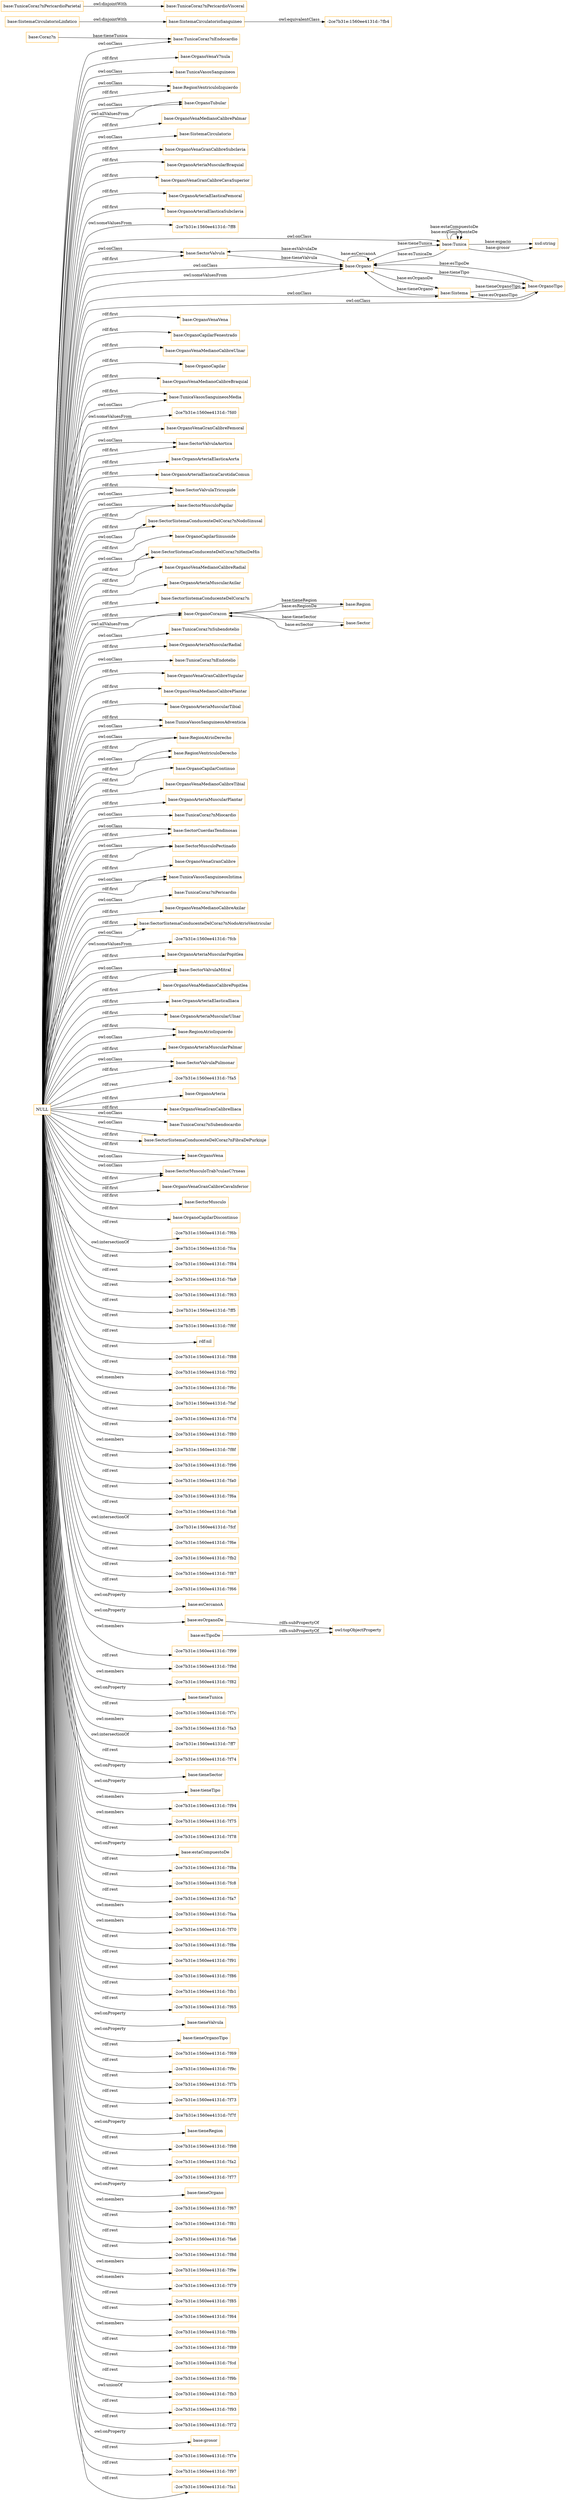 digraph ar2dtool_diagram { 
rankdir=LR;
size="1501"
node [shape = rectangle, color="orange"]; "base:OrganoVenaV?nula" "base:TunicaVasosSanguineos" "base:RegionVentriculoIzquierdo" "base:OrganoTubular" "base:OrganoVenaMedianoCalibrePalmar" "base:SistemaCirculatorio" "base:OrganoVenaGranCalibreSubclavia" "base:OrganoArteriaMuscularBraquial" "base:OrganoVenaGranCalibreCavaSuperior" "base:OrganoArteriaElasticaFemoral" "base:SistemaCirculatorioSanguineo" "base:Sector" "-2ce7b31e:1560ee4131d:-7fb4" "base:Region" "base:OrganoArteriaElasticaSubclavia" "-2ce7b31e:1560ee4131d:-7ff8" "base:SectorValvula" "base:OrganoVenaVena" "base:OrganoCapilarFenestrado" "base:OrganoVenaMedianoCalibreUlnar" "base:OrganoCapilar" "base:OrganoVenaMedianoCalibreBraquial" "base:TunicaVasosSanguineosMedia" "-2ce7b31e:1560ee4131d:-7fd0" "base:OrganoVenaGranCalibreFemoral" "base:SectorValvulaAortica" "base:OrganoArteriaElasticaAorta" "base:TunicaCoraz?nPericardioParietal" "base:OrganoArteriaElasticaCarotidaComun" "base:SistemaCirculatorioLinfatico" "base:Sistema" "base:SectorValvulaTricuspide" "base:SectorMusculoPapilar" "base:SectorSistemaConducenteDelCoraz?nNodoSinusal" "base:OrganoCapilarSinusoide" "base:SectorSistemaConducenteDelCoraz?nHazDeHis" "base:OrganoVenaMedianoCalibreRadial" "base:OrganoArteriaMuscularAxilar" "base:SectorSistemaConducenteDelCoraz?n" "base:OrganoCorazon" "base:TunicaCoraz?nSubendotelio" "base:OrganoArteriaMuscularRadial" "base:TunicaCoraz?nPericardioVisceral" "base:TunicaCoraz?nEndotelio" "base:OrganoVenaGranCalibreYugular" "base:OrganoVenaMedianoCalibrePlantar" "base:OrganoArteriaMuscularTibial" "base:TunicaVasosSanguineosAdventicia" "base:RegionAtrioDerecho" "base:RegionVentriculoDerecho" "base:OrganoCapilarContinuo" "base:OrganoVenaMedianoCalibreTibial" "base:OrganoArteriaMuscularPlantar" "base:TunicaCoraz?nMiocardio" "base:SectorCuerdasTendinosas" "base:SectorMusculoPectinado" "base:Organo" "base:OrganoVenaGranCalibre" "base:TunicaVasosSanguineosIntima" "base:TunicaCoraz?nPericardio" "base:OrganoVenaMedianoCalibreAxilar" "base:SectorSistemaConducenteDelCoraz?nNodoAtrioVentricular" "-2ce7b31e:1560ee4131d:-7fcb" "base:OrganoTipo" "base:OrganoArteriaMuscularPopitlea" "base:SectorValvulaMitral" "base:Tunica" "base:OrganoVenaMedianoCalibrePopitlea" "base:OrganoArteriaElasticaIliaca" "base:OrganoArteriaMuscularUlnar" "base:RegionAtrioIzquierdo" "base:OrganoArteriaMuscularPalmar" "base:SectorValvulaPulmonar" "base:TunicaCoraz?nEndocardio" "base:OrganoArteria" "base:OrganoVenaGranCalibreIliaca" "base:TunicaCoraz?nSubendocardio" "base:SectorSistemaConducenteDelCoraz?nFibraDePurkinje" "base:OrganoVena" "base:SectorMusculoTrab?culasC?rneas" "base:OrganoVenaGranCalibreCavaInferior" "base:SectorMusculo" "base:OrganoCapilarDiscontinuo" ; /*classes style*/
	"NULL" -> "base:OrganoVenaMedianoCalibrePlantar" [ label = "rdf:first" ];
	"NULL" -> "-2ce7b31e:1560ee4131d:-7f6b" [ label = "rdf:rest" ];
	"NULL" -> "base:OrganoVenaV?nula" [ label = "rdf:first" ];
	"NULL" -> "base:OrganoTubular" [ label = "owl:allValuesFrom" ];
	"NULL" -> "-2ce7b31e:1560ee4131d:-7fca" [ label = "owl:intersectionOf" ];
	"NULL" -> "-2ce7b31e:1560ee4131d:-7f84" [ label = "rdf:rest" ];
	"NULL" -> "-2ce7b31e:1560ee4131d:-7fa9" [ label = "rdf:rest" ];
	"NULL" -> "-2ce7b31e:1560ee4131d:-7f63" [ label = "rdf:rest" ];
	"NULL" -> "-2ce7b31e:1560ee4131d:-7ff5" [ label = "rdf:rest" ];
	"NULL" -> "base:TunicaVasosSanguineosAdventicia" [ label = "owl:onClass" ];
	"NULL" -> "-2ce7b31e:1560ee4131d:-7f6f" [ label = "rdf:rest" ];
	"NULL" -> "rdf:nil" [ label = "rdf:rest" ];
	"NULL" -> "base:OrganoVenaGranCalibreYugular" [ label = "rdf:first" ];
	"NULL" -> "-2ce7b31e:1560ee4131d:-7f88" [ label = "rdf:rest" ];
	"NULL" -> "base:OrganoArteriaMuscularUlnar" [ label = "rdf:first" ];
	"NULL" -> "base:OrganoArteriaMuscularPopitlea" [ label = "rdf:first" ];
	"NULL" -> "-2ce7b31e:1560ee4131d:-7f92" [ label = "rdf:rest" ];
	"NULL" -> "base:TunicaVasosSanguineosMedia" [ label = "owl:onClass" ];
	"NULL" -> "-2ce7b31e:1560ee4131d:-7f6c" [ label = "owl:members" ];
	"NULL" -> "base:SectorCuerdasTendinosas" [ label = "rdf:first" ];
	"NULL" -> "-2ce7b31e:1560ee4131d:-7faf" [ label = "rdf:rest" ];
	"NULL" -> "base:SectorValvulaPulmonar" [ label = "rdf:first" ];
	"NULL" -> "-2ce7b31e:1560ee4131d:-7f7d" [ label = "rdf:rest" ];
	"NULL" -> "base:Tunica" [ label = "owl:onClass" ];
	"NULL" -> "-2ce7b31e:1560ee4131d:-7f80" [ label = "rdf:rest" ];
	"NULL" -> "-2ce7b31e:1560ee4131d:-7f8f" [ label = "owl:members" ];
	"NULL" -> "base:TunicaCoraz?nSubendotelio" [ label = "owl:onClass" ];
	"NULL" -> "-2ce7b31e:1560ee4131d:-7f96" [ label = "rdf:rest" ];
	"NULL" -> "base:OrganoArteriaMuscularBraquial" [ label = "rdf:first" ];
	"NULL" -> "-2ce7b31e:1560ee4131d:-7fa0" [ label = "rdf:rest" ];
	"NULL" -> "base:SectorSistemaConducenteDelCoraz?nHazDeHis" [ label = "rdf:first" ];
	"NULL" -> "-2ce7b31e:1560ee4131d:-7fcb" [ label = "owl:someValuesFrom" ];
	"NULL" -> "base:SectorSistemaConducenteDelCoraz?nNodoSinusal" [ label = "owl:onClass" ];
	"NULL" -> "base:SectorValvulaPulmonar" [ label = "owl:onClass" ];
	"NULL" -> "base:OrganoVenaGranCalibreSubclavia" [ label = "rdf:first" ];
	"NULL" -> "base:OrganoVenaMedianoCalibreTibial" [ label = "rdf:first" ];
	"NULL" -> "base:SectorValvulaMitral" [ label = "rdf:first" ];
	"NULL" -> "-2ce7b31e:1560ee4131d:-7f6a" [ label = "rdf:rest" ];
	"NULL" -> "base:SectorMusculoPectinado" [ label = "rdf:first" ];
	"NULL" -> "-2ce7b31e:1560ee4131d:-7fa8" [ label = "rdf:rest" ];
	"NULL" -> "base:OrganoVenaMedianoCalibrePopitlea" [ label = "rdf:first" ];
	"NULL" -> "-2ce7b31e:1560ee4131d:-7fcf" [ label = "owl:intersectionOf" ];
	"NULL" -> "base:Organo" [ label = "owl:onClass" ];
	"NULL" -> "base:OrganoArteriaElasticaAorta" [ label = "rdf:first" ];
	"NULL" -> "base:OrganoArteriaMuscularPlantar" [ label = "rdf:first" ];
	"NULL" -> "-2ce7b31e:1560ee4131d:-7f6e" [ label = "rdf:rest" ];
	"NULL" -> "base:OrganoCapilarContinuo" [ label = "rdf:first" ];
	"NULL" -> "-2ce7b31e:1560ee4131d:-7fb2" [ label = "rdf:rest" ];
	"NULL" -> "base:OrganoTubular" [ label = "owl:onClass" ];
	"NULL" -> "-2ce7b31e:1560ee4131d:-7f87" [ label = "rdf:rest" ];
	"NULL" -> "-2ce7b31e:1560ee4131d:-7f66" [ label = "rdf:rest" ];
	"NULL" -> "base:RegionAtrioDerecho" [ label = "rdf:first" ];
	"NULL" -> "base:esCercanoA" [ label = "owl:onProperty" ];
	"NULL" -> "base:OrganoArteriaMuscularAxilar" [ label = "rdf:first" ];
	"NULL" -> "base:esOrganoDe" [ label = "owl:onProperty" ];
	"NULL" -> "base:SectorMusculoPectinado" [ label = "owl:onClass" ];
	"NULL" -> "base:SectorMusculoPapilar" [ label = "rdf:first" ];
	"NULL" -> "base:SectorMusculoTrab?culasC?rneas" [ label = "rdf:first" ];
	"NULL" -> "-2ce7b31e:1560ee4131d:-7f99" [ label = "owl:members" ];
	"NULL" -> "base:SectorValvulaTricuspide" [ label = "owl:onClass" ];
	"NULL" -> "base:SectorSistemaConducenteDelCoraz?n" [ label = "rdf:first" ];
	"NULL" -> "-2ce7b31e:1560ee4131d:-7f9d" [ label = "rdf:rest" ];
	"NULL" -> "base:SectorCuerdasTendinosas" [ label = "owl:onClass" ];
	"NULL" -> "-2ce7b31e:1560ee4131d:-7f82" [ label = "owl:members" ];
	"NULL" -> "base:tieneTunica" [ label = "owl:onProperty" ];
	"NULL" -> "-2ce7b31e:1560ee4131d:-7f7c" [ label = "rdf:rest" ];
	"NULL" -> "-2ce7b31e:1560ee4131d:-7fa3" [ label = "owl:members" ];
	"NULL" -> "base:RegionVentriculoIzquierdo" [ label = "rdf:first" ];
	"NULL" -> "-2ce7b31e:1560ee4131d:-7ff7" [ label = "owl:intersectionOf" ];
	"NULL" -> "-2ce7b31e:1560ee4131d:-7f74" [ label = "rdf:rest" ];
	"NULL" -> "base:Sistema" [ label = "owl:onClass" ];
	"NULL" -> "base:tieneSector" [ label = "owl:onProperty" ];
	"NULL" -> "base:TunicaVasosSanguineosMedia" [ label = "rdf:first" ];
	"NULL" -> "-2ce7b31e:1560ee4131d:-7ff8" [ label = "owl:someValuesFrom" ];
	"NULL" -> "base:SectorValvulaAortica" [ label = "rdf:first" ];
	"NULL" -> "base:OrganoVena" [ label = "owl:onClass" ];
	"NULL" -> "base:tieneTipo" [ label = "owl:onProperty" ];
	"NULL" -> "-2ce7b31e:1560ee4131d:-7f94" [ label = "owl:members" ];
	"NULL" -> "-2ce7b31e:1560ee4131d:-7f75" [ label = "owl:members" ];
	"NULL" -> "-2ce7b31e:1560ee4131d:-7f78" [ label = "rdf:rest" ];
	"NULL" -> "base:SectorSistemaConducenteDelCoraz?nNodoAtrioVentricular" [ label = "owl:onClass" ];
	"NULL" -> "base:estaCompuestoDe" [ label = "owl:onProperty" ];
	"NULL" -> "base:SectorValvulaTricuspide" [ label = "rdf:first" ];
	"NULL" -> "base:TunicaCoraz?nSubendocardio" [ label = "owl:onClass" ];
	"NULL" -> "-2ce7b31e:1560ee4131d:-7f8a" [ label = "rdf:rest" ];
	"NULL" -> "base:OrganoArteriaMuscularRadial" [ label = "rdf:first" ];
	"NULL" -> "-2ce7b31e:1560ee4131d:-7fc8" [ label = "rdf:rest" ];
	"NULL" -> "base:OrganoVenaMedianoCalibrePalmar" [ label = "rdf:first" ];
	"NULL" -> "-2ce7b31e:1560ee4131d:-7fa7" [ label = "rdf:rest" ];
	"NULL" -> "base:RegionAtrioIzquierdo" [ label = "owl:onClass" ];
	"NULL" -> "base:OrganoVenaMedianoCalibreBraquial" [ label = "rdf:first" ];
	"NULL" -> "-2ce7b31e:1560ee4131d:-7faa" [ label = "owl:members" ];
	"NULL" -> "-2ce7b31e:1560ee4131d:-7f70" [ label = "owl:members" ];
	"NULL" -> "base:SectorSistemaConducenteDelCoraz?nHazDeHis" [ label = "owl:onClass" ];
	"NULL" -> "-2ce7b31e:1560ee4131d:-7f8e" [ label = "rdf:rest" ];
	"NULL" -> "base:OrganoVenaVena" [ label = "rdf:first" ];
	"NULL" -> "-2ce7b31e:1560ee4131d:-7f91" [ label = "rdf:rest" ];
	"NULL" -> "base:SectorSistemaConducenteDelCoraz?nNodoSinusal" [ label = "rdf:first" ];
	"NULL" -> "-2ce7b31e:1560ee4131d:-7f86" [ label = "rdf:rest" ];
	"NULL" -> "-2ce7b31e:1560ee4131d:-7fb1" [ label = "rdf:rest" ];
	"NULL" -> "-2ce7b31e:1560ee4131d:-7f65" [ label = "rdf:rest" ];
	"NULL" -> "base:OrganoArteria" [ label = "rdf:first" ];
	"NULL" -> "base:TunicaCoraz?nPericardio" [ label = "owl:onClass" ];
	"NULL" -> "base:OrganoArteriaMuscularPalmar" [ label = "rdf:first" ];
	"NULL" -> "base:tieneValvula" [ label = "owl:onProperty" ];
	"NULL" -> "base:RegionVentriculoDerecho" [ label = "rdf:first" ];
	"NULL" -> "base:OrganoVenaMedianoCalibreUlnar" [ label = "rdf:first" ];
	"NULL" -> "base:tieneOrganoTipo" [ label = "owl:onProperty" ];
	"NULL" -> "base:TunicaCoraz?nEndocardio" [ label = "owl:onClass" ];
	"NULL" -> "-2ce7b31e:1560ee4131d:-7f69" [ label = "rdf:rest" ];
	"NULL" -> "base:SectorValvulaMitral" [ label = "owl:onClass" ];
	"NULL" -> "-2ce7b31e:1560ee4131d:-7f9c" [ label = "rdf:rest" ];
	"NULL" -> "-2ce7b31e:1560ee4131d:-7f7b" [ label = "rdf:rest" ];
	"NULL" -> "base:OrganoVenaGranCalibreFemoral" [ label = "rdf:first" ];
	"NULL" -> "base:SectorValvula" [ label = "owl:onClass" ];
	"NULL" -> "-2ce7b31e:1560ee4131d:-7f73" [ label = "rdf:rest" ];
	"NULL" -> "base:SectorMusculo" [ label = "rdf:first" ];
	"NULL" -> "base:SistemaCirculatorio" [ label = "owl:onClass" ];
	"NULL" -> "-2ce7b31e:1560ee4131d:-7f7f" [ label = "rdf:rest" ];
	"NULL" -> "base:OrganoCapilarFenestrado" [ label = "rdf:first" ];
	"NULL" -> "base:SectorMusculoPapilar" [ label = "owl:onClass" ];
	"NULL" -> "base:tieneRegion" [ label = "owl:onProperty" ];
	"NULL" -> "base:SectorValvula" [ label = "rdf:first" ];
	"NULL" -> "-2ce7b31e:1560ee4131d:-7f98" [ label = "rdf:rest" ];
	"NULL" -> "base:OrganoCapilarDiscontinuo" [ label = "rdf:first" ];
	"NULL" -> "-2ce7b31e:1560ee4131d:-7fa2" [ label = "rdf:rest" ];
	"NULL" -> "base:RegionVentriculoDerecho" [ label = "owl:onClass" ];
	"NULL" -> "-2ce7b31e:1560ee4131d:-7f77" [ label = "rdf:rest" ];
	"NULL" -> "base:tieneOrgano" [ label = "owl:onProperty" ];
	"NULL" -> "base:OrganoArteriaElasticaCarotidaComun" [ label = "rdf:first" ];
	"NULL" -> "base:OrganoVena" [ label = "rdf:first" ];
	"NULL" -> "base:SectorSistemaConducenteDelCoraz?nNodoAtrioVentricular" [ label = "rdf:first" ];
	"NULL" -> "base:Organo" [ label = "owl:someValuesFrom" ];
	"NULL" -> "-2ce7b31e:1560ee4131d:-7fd0" [ label = "owl:someValuesFrom" ];
	"NULL" -> "-2ce7b31e:1560ee4131d:-7f67" [ label = "owl:members" ];
	"NULL" -> "base:TunicaCoraz?nEndotelio" [ label = "owl:onClass" ];
	"NULL" -> "base:OrganoCapilarSinusoide" [ label = "rdf:first" ];
	"NULL" -> "base:OrganoArteriaElasticaSubclavia" [ label = "rdf:first" ];
	"NULL" -> "-2ce7b31e:1560ee4131d:-7f81" [ label = "rdf:rest" ];
	"NULL" -> "-2ce7b31e:1560ee4131d:-7fa6" [ label = "rdf:rest" ];
	"NULL" -> "-2ce7b31e:1560ee4131d:-7f8d" [ label = "rdf:rest" ];
	"NULL" -> "-2ce7b31e:1560ee4131d:-7f9e" [ label = "owl:members" ];
	"NULL" -> "-2ce7b31e:1560ee4131d:-7f79" [ label = "owl:members" ];
	"NULL" -> "-2ce7b31e:1560ee4131d:-7f85" [ label = "rdf:rest" ];
	"NULL" -> "-2ce7b31e:1560ee4131d:-7f64" [ label = "rdf:rest" ];
	"NULL" -> "base:OrganoCapilar" [ label = "rdf:first" ];
	"NULL" -> "-2ce7b31e:1560ee4131d:-7f8b" [ label = "owl:members" ];
	"NULL" -> "base:OrganoVenaGranCalibreIliaca" [ label = "rdf:first" ];
	"NULL" -> "base:TunicaCoraz?nMiocardio" [ label = "owl:onClass" ];
	"NULL" -> "base:OrganoTipo" [ label = "owl:onClass" ];
	"NULL" -> "-2ce7b31e:1560ee4131d:-7f89" [ label = "rdf:rest" ];
	"NULL" -> "-2ce7b31e:1560ee4131d:-7fcd" [ label = "rdf:rest" ];
	"NULL" -> "base:RegionAtrioDerecho" [ label = "owl:onClass" ];
	"NULL" -> "base:RegionAtrioIzquierdo" [ label = "rdf:first" ];
	"NULL" -> "base:TunicaVasosSanguineos" [ label = "owl:onClass" ];
	"NULL" -> "-2ce7b31e:1560ee4131d:-7f9b" [ label = "rdf:rest" ];
	"NULL" -> "base:RegionVentriculoIzquierdo" [ label = "owl:onClass" ];
	"NULL" -> "base:OrganoVenaMedianoCalibreAxilar" [ label = "rdf:first" ];
	"NULL" -> "base:SectorMusculoTrab?culasC?rneas" [ label = "owl:onClass" ];
	"NULL" -> "base:TunicaVasosSanguineosIntima" [ label = "rdf:first" ];
	"NULL" -> "-2ce7b31e:1560ee4131d:-7fb3" [ label = "owl:unionOf" ];
	"NULL" -> "base:OrganoVenaGranCalibreCavaSuperior" [ label = "rdf:first" ];
	"NULL" -> "-2ce7b31e:1560ee4131d:-7f93" [ label = "rdf:rest" ];
	"NULL" -> "-2ce7b31e:1560ee4131d:-7f72" [ label = "rdf:rest" ];
	"NULL" -> "base:grosor" [ label = "owl:onProperty" ];
	"NULL" -> "base:OrganoArteriaElasticaIliaca" [ label = "rdf:first" ];
	"NULL" -> "base:TunicaVasosSanguineosIntima" [ label = "owl:onClass" ];
	"NULL" -> "-2ce7b31e:1560ee4131d:-7f7e" [ label = "rdf:rest" ];
	"NULL" -> "base:SectorSistemaConducenteDelCoraz?nFibraDePurkinje" [ label = "rdf:first" ];
	"NULL" -> "base:OrganoVenaGranCalibreCavaInferior" [ label = "rdf:first" ];
	"NULL" -> "base:OrganoVenaGranCalibre" [ label = "rdf:first" ];
	"NULL" -> "-2ce7b31e:1560ee4131d:-7f97" [ label = "rdf:rest" ];
	"NULL" -> "base:OrganoCorazon" [ label = "owl:allValuesFrom" ];
	"NULL" -> "-2ce7b31e:1560ee4131d:-7fa1" [ label = "rdf:rest" ];
	"NULL" -> "base:OrganoArteriaMuscularTibial" [ label = "rdf:first" ];
	"NULL" -> "base:OrganoArteriaElasticaFemoral" [ label = "rdf:first" ];
	"NULL" -> "base:TunicaVasosSanguineosAdventicia" [ label = "rdf:first" ];
	"NULL" -> "base:SectorSistemaConducenteDelCoraz?nFibraDePurkinje" [ label = "owl:onClass" ];
	"NULL" -> "base:OrganoVenaMedianoCalibreRadial" [ label = "rdf:first" ];
	"NULL" -> "-2ce7b31e:1560ee4131d:-7fa5" [ label = "rdf:rest" ];
	"NULL" -> "base:SectorValvulaAortica" [ label = "owl:onClass" ];
	"NULL" -> "base:OrganoCorazon" [ label = "rdf:first" ];
	"base:SistemaCirculatorioSanguineo" -> "-2ce7b31e:1560ee4131d:-7fb4" [ label = "owl:equivalentClass" ];
	"base:esOrganoDe" -> "owl:topObjectProperty" [ label = "rdfs:subPropertyOf" ];
	"base:esTipoDe" -> "owl:topObjectProperty" [ label = "rdfs:subPropertyOf" ];
	"base:TunicaCoraz?nPericardioParietal" -> "base:TunicaCoraz?nPericardioVisceral" [ label = "owl:disjointWith" ];
	"base:Coraz?n" -> "base:TunicaCoraz?nEndocardio" [ label = "base:tieneTunica" ];
	"base:SistemaCirculatorioLinfatico" -> "base:SistemaCirculatorioSanguineo" [ label = "owl:disjointWith" ];
	"base:Tunica" -> "xsd:string" [ label = "base:espacio" ];
	"base:Sistema" -> "base:Organo" [ label = "base:tieneOrgano" ];
	"base:Organo" -> "base:Tunica" [ label = "base:tieneTunica" ];
	"base:Tunica" -> "xsd:string" [ label = "base:grosor" ];
	"base:Tunica" -> "base:Tunica" [ label = "base:esComponenteDe" ];
	"base:Organo" -> "base:OrganoTipo" [ label = "base:tieneTipo" ];
	"base:Sistema" -> "base:OrganoTipo" [ label = "base:tieneOrganoTipo" ];
	"base:Organo" -> "base:Organo" [ label = "base:esCercanoA" ];
	"base:Region" -> "base:OrganoCorazon" [ label = "base:esRegionDe" ];
	"base:OrganoCorazon" -> "base:Region" [ label = "base:tieneRegion" ];
	"base:Sector" -> "base:OrganoCorazon" [ label = "base:tieneSector" ];
	"base:SectorValvula" -> "base:Organo" [ label = "base:tieneValvula" ];
	"base:Organo" -> "base:SectorValvula" [ label = "base:esValvulaDe" ];
	"base:OrganoCorazon" -> "base:Sector" [ label = "base:esSector" ];
	"base:Tunica" -> "base:Organo" [ label = "base:esTunicaDe" ];
	"base:OrganoTipo" -> "base:Organo" [ label = "base:esTipoDe" ];
	"base:Organo" -> "base:Sistema" [ label = "base:esOrganoDe" ];
	"base:OrganoTipo" -> "base:Sistema" [ label = "base:esOrganoTipo" ];
	"base:Tunica" -> "base:Tunica" [ label = "base:estaCompuestoDe" ];

}
